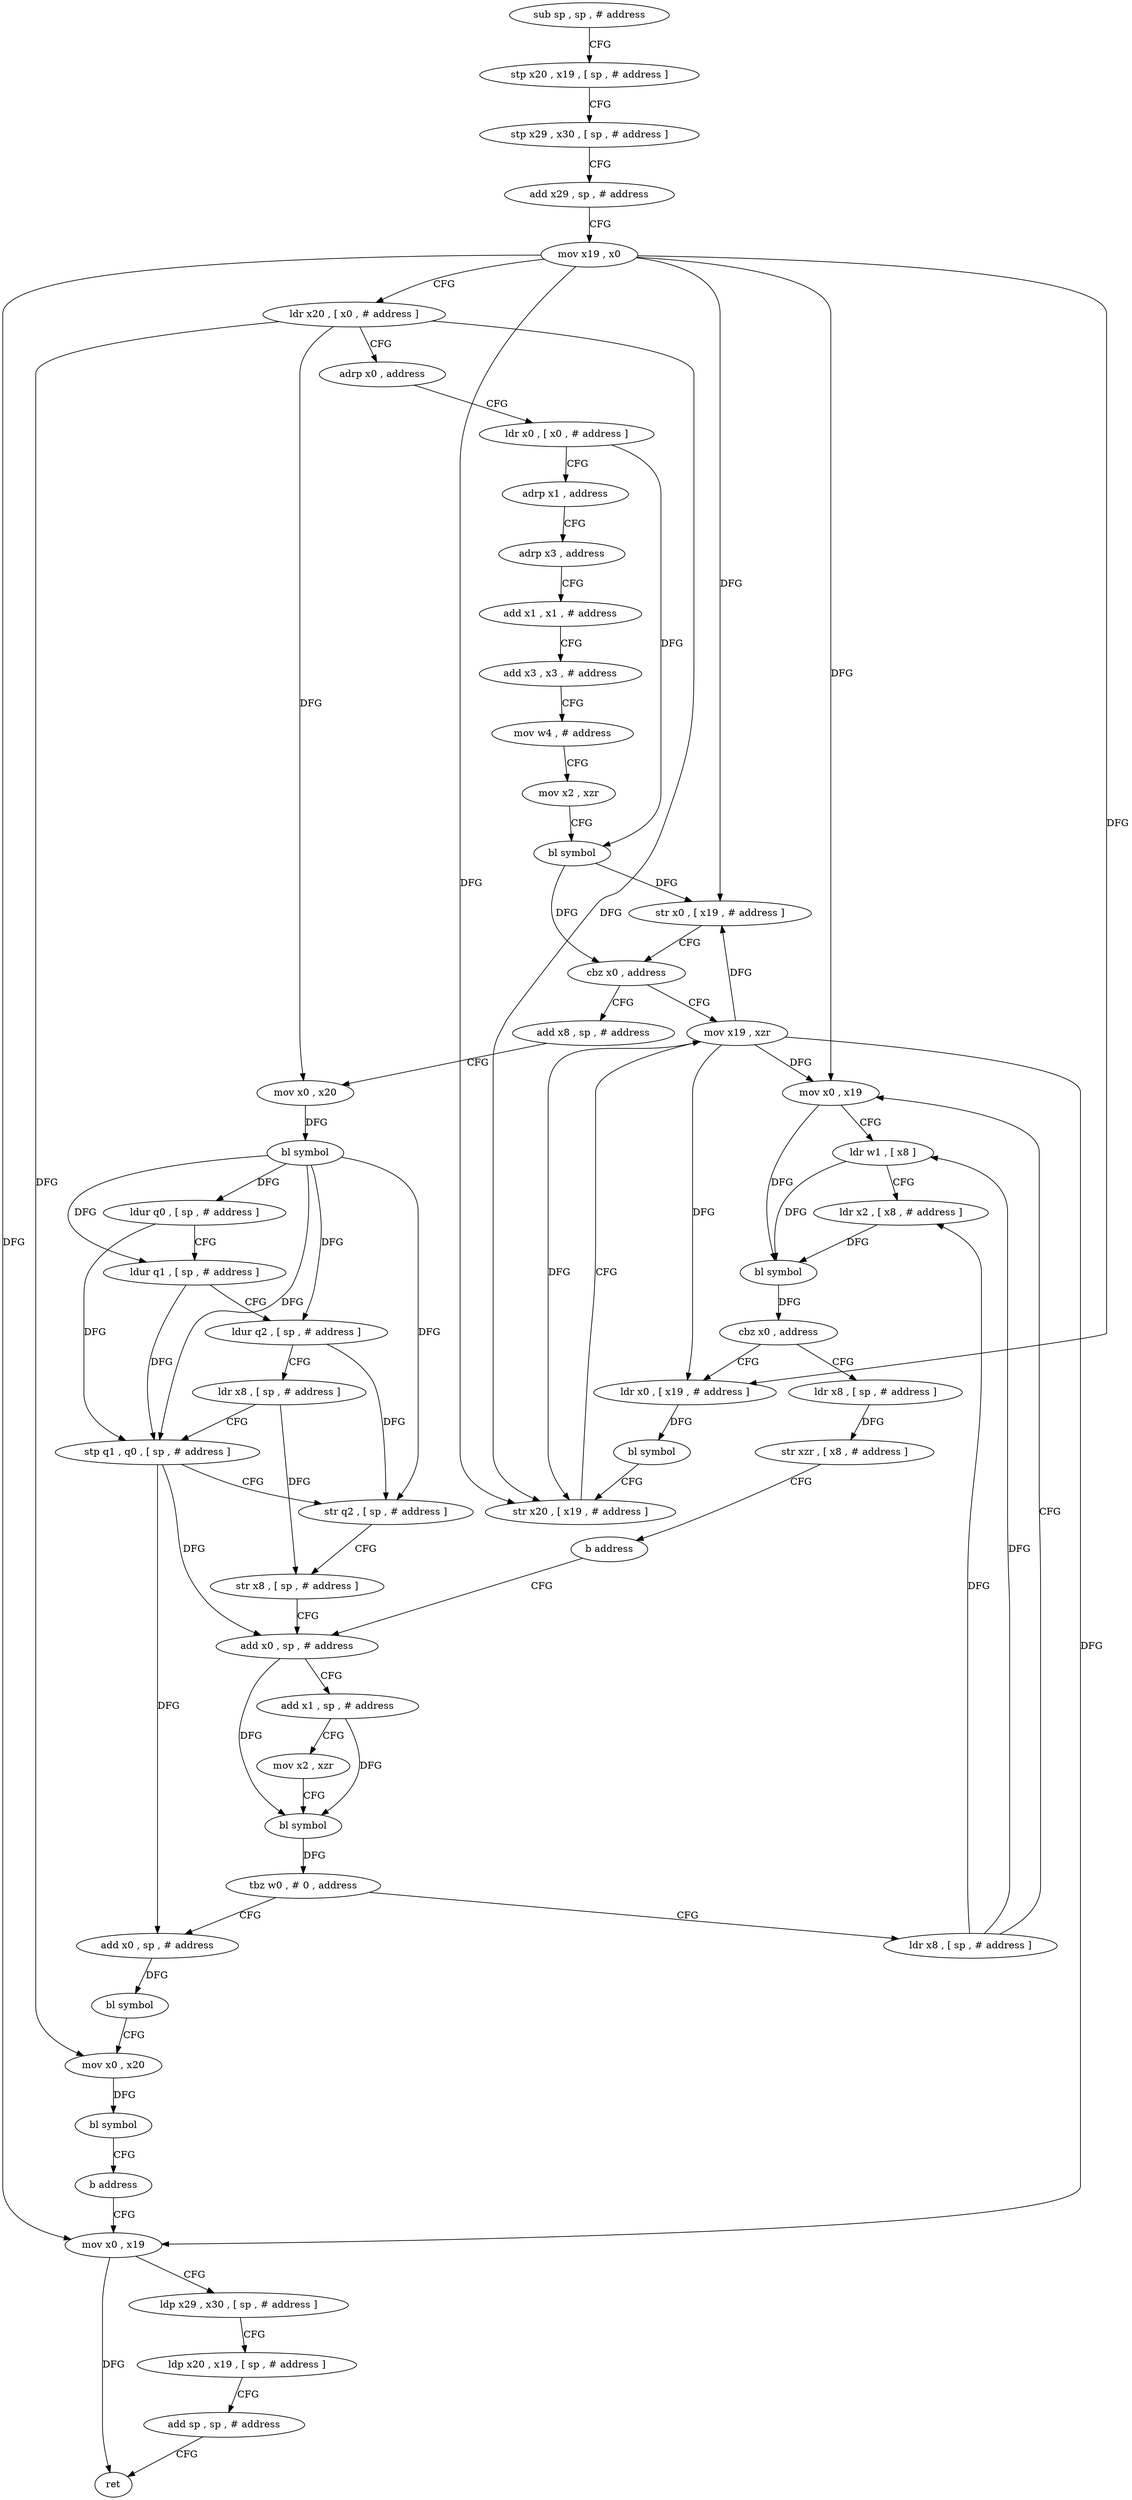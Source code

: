 digraph "func" {
"70360" [label = "sub sp , sp , # address" ]
"70364" [label = "stp x20 , x19 , [ sp , # address ]" ]
"70368" [label = "stp x29 , x30 , [ sp , # address ]" ]
"70372" [label = "add x29 , sp , # address" ]
"70376" [label = "mov x19 , x0" ]
"70380" [label = "ldr x20 , [ x0 , # address ]" ]
"70384" [label = "adrp x0 , address" ]
"70388" [label = "ldr x0 , [ x0 , # address ]" ]
"70392" [label = "adrp x1 , address" ]
"70396" [label = "adrp x3 , address" ]
"70400" [label = "add x1 , x1 , # address" ]
"70404" [label = "add x3 , x3 , # address" ]
"70408" [label = "mov w4 , # address" ]
"70412" [label = "mov x2 , xzr" ]
"70416" [label = "bl symbol" ]
"70420" [label = "str x0 , [ x19 , # address ]" ]
"70424" [label = "cbz x0 , address" ]
"70556" [label = "mov x19 , xzr" ]
"70428" [label = "add x8 , sp , # address" ]
"70560" [label = "mov x0 , x19" ]
"70432" [label = "mov x0 , x20" ]
"70436" [label = "bl symbol" ]
"70440" [label = "ldur q0 , [ sp , # address ]" ]
"70444" [label = "ldur q1 , [ sp , # address ]" ]
"70448" [label = "ldur q2 , [ sp , # address ]" ]
"70452" [label = "ldr x8 , [ sp , # address ]" ]
"70456" [label = "stp q1 , q0 , [ sp , # address ]" ]
"70460" [label = "str q2 , [ sp , # address ]" ]
"70464" [label = "str x8 , [ sp , # address ]" ]
"70468" [label = "add x0 , sp , # address" ]
"70524" [label = "add x0 , sp , # address" ]
"70528" [label = "bl symbol" ]
"70532" [label = "mov x0 , x20" ]
"70536" [label = "bl symbol" ]
"70540" [label = "b address" ]
"70488" [label = "ldr x8 , [ sp , # address ]" ]
"70492" [label = "mov x0 , x19" ]
"70496" [label = "ldr w1 , [ x8 ]" ]
"70500" [label = "ldr x2 , [ x8 , # address ]" ]
"70504" [label = "bl symbol" ]
"70508" [label = "cbz x0 , address" ]
"70544" [label = "ldr x0 , [ x19 , # address ]" ]
"70512" [label = "ldr x8 , [ sp , # address ]" ]
"70564" [label = "ldp x29 , x30 , [ sp , # address ]" ]
"70568" [label = "ldp x20 , x19 , [ sp , # address ]" ]
"70572" [label = "add sp , sp , # address" ]
"70576" [label = "ret" ]
"70548" [label = "bl symbol" ]
"70552" [label = "str x20 , [ x19 , # address ]" ]
"70516" [label = "str xzr , [ x8 , # address ]" ]
"70520" [label = "b address" ]
"70472" [label = "add x1 , sp , # address" ]
"70476" [label = "mov x2 , xzr" ]
"70480" [label = "bl symbol" ]
"70484" [label = "tbz w0 , # 0 , address" ]
"70360" -> "70364" [ label = "CFG" ]
"70364" -> "70368" [ label = "CFG" ]
"70368" -> "70372" [ label = "CFG" ]
"70372" -> "70376" [ label = "CFG" ]
"70376" -> "70380" [ label = "CFG" ]
"70376" -> "70420" [ label = "DFG" ]
"70376" -> "70560" [ label = "DFG" ]
"70376" -> "70492" [ label = "DFG" ]
"70376" -> "70544" [ label = "DFG" ]
"70376" -> "70552" [ label = "DFG" ]
"70380" -> "70384" [ label = "CFG" ]
"70380" -> "70432" [ label = "DFG" ]
"70380" -> "70532" [ label = "DFG" ]
"70380" -> "70552" [ label = "DFG" ]
"70384" -> "70388" [ label = "CFG" ]
"70388" -> "70392" [ label = "CFG" ]
"70388" -> "70416" [ label = "DFG" ]
"70392" -> "70396" [ label = "CFG" ]
"70396" -> "70400" [ label = "CFG" ]
"70400" -> "70404" [ label = "CFG" ]
"70404" -> "70408" [ label = "CFG" ]
"70408" -> "70412" [ label = "CFG" ]
"70412" -> "70416" [ label = "CFG" ]
"70416" -> "70420" [ label = "DFG" ]
"70416" -> "70424" [ label = "DFG" ]
"70420" -> "70424" [ label = "CFG" ]
"70424" -> "70556" [ label = "CFG" ]
"70424" -> "70428" [ label = "CFG" ]
"70556" -> "70560" [ label = "DFG" ]
"70556" -> "70420" [ label = "DFG" ]
"70556" -> "70492" [ label = "DFG" ]
"70556" -> "70544" [ label = "DFG" ]
"70556" -> "70552" [ label = "DFG" ]
"70428" -> "70432" [ label = "CFG" ]
"70560" -> "70564" [ label = "CFG" ]
"70560" -> "70576" [ label = "DFG" ]
"70432" -> "70436" [ label = "DFG" ]
"70436" -> "70440" [ label = "DFG" ]
"70436" -> "70456" [ label = "DFG" ]
"70436" -> "70444" [ label = "DFG" ]
"70436" -> "70448" [ label = "DFG" ]
"70436" -> "70460" [ label = "DFG" ]
"70440" -> "70444" [ label = "CFG" ]
"70440" -> "70456" [ label = "DFG" ]
"70444" -> "70448" [ label = "CFG" ]
"70444" -> "70456" [ label = "DFG" ]
"70448" -> "70452" [ label = "CFG" ]
"70448" -> "70460" [ label = "DFG" ]
"70452" -> "70456" [ label = "CFG" ]
"70452" -> "70464" [ label = "DFG" ]
"70456" -> "70460" [ label = "CFG" ]
"70456" -> "70468" [ label = "DFG" ]
"70456" -> "70524" [ label = "DFG" ]
"70460" -> "70464" [ label = "CFG" ]
"70464" -> "70468" [ label = "CFG" ]
"70468" -> "70472" [ label = "CFG" ]
"70468" -> "70480" [ label = "DFG" ]
"70524" -> "70528" [ label = "DFG" ]
"70528" -> "70532" [ label = "CFG" ]
"70532" -> "70536" [ label = "DFG" ]
"70536" -> "70540" [ label = "CFG" ]
"70540" -> "70560" [ label = "CFG" ]
"70488" -> "70492" [ label = "CFG" ]
"70488" -> "70496" [ label = "DFG" ]
"70488" -> "70500" [ label = "DFG" ]
"70492" -> "70496" [ label = "CFG" ]
"70492" -> "70504" [ label = "DFG" ]
"70496" -> "70500" [ label = "CFG" ]
"70496" -> "70504" [ label = "DFG" ]
"70500" -> "70504" [ label = "DFG" ]
"70504" -> "70508" [ label = "DFG" ]
"70508" -> "70544" [ label = "CFG" ]
"70508" -> "70512" [ label = "CFG" ]
"70544" -> "70548" [ label = "DFG" ]
"70512" -> "70516" [ label = "DFG" ]
"70564" -> "70568" [ label = "CFG" ]
"70568" -> "70572" [ label = "CFG" ]
"70572" -> "70576" [ label = "CFG" ]
"70548" -> "70552" [ label = "CFG" ]
"70552" -> "70556" [ label = "CFG" ]
"70516" -> "70520" [ label = "CFG" ]
"70520" -> "70468" [ label = "CFG" ]
"70472" -> "70476" [ label = "CFG" ]
"70472" -> "70480" [ label = "DFG" ]
"70476" -> "70480" [ label = "CFG" ]
"70480" -> "70484" [ label = "DFG" ]
"70484" -> "70524" [ label = "CFG" ]
"70484" -> "70488" [ label = "CFG" ]
}
